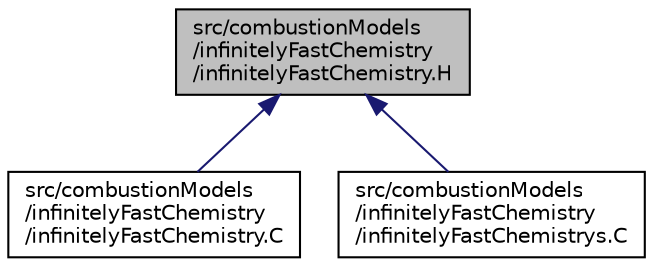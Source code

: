digraph "src/combustionModels/infinitelyFastChemistry/infinitelyFastChemistry.H"
{
  bgcolor="transparent";
  edge [fontname="Helvetica",fontsize="10",labelfontname="Helvetica",labelfontsize="10"];
  node [fontname="Helvetica",fontsize="10",shape=record];
  Node1 [label="src/combustionModels\l/infinitelyFastChemistry\l/infinitelyFastChemistry.H",height=0.2,width=0.4,color="black", fillcolor="grey75", style="filled", fontcolor="black"];
  Node1 -> Node2 [dir="back",color="midnightblue",fontsize="10",style="solid",fontname="Helvetica"];
  Node2 [label="src/combustionModels\l/infinitelyFastChemistry\l/infinitelyFastChemistry.C",height=0.2,width=0.4,color="black",URL="$a04641.html"];
  Node1 -> Node3 [dir="back",color="midnightblue",fontsize="10",style="solid",fontname="Helvetica"];
  Node3 [label="src/combustionModels\l/infinitelyFastChemistry\l/infinitelyFastChemistrys.C",height=0.2,width=0.4,color="black",URL="$a04643.html"];
}
